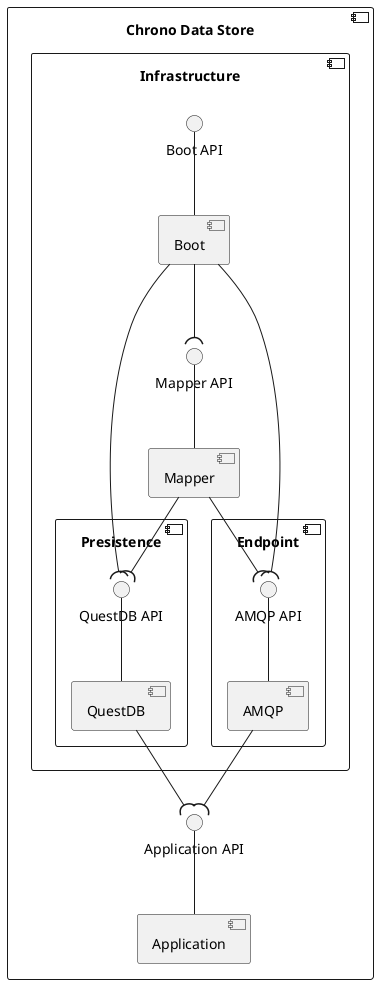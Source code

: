 @startuml logical-view-level3-chrono-data-store

skinparam Monochrome true

component "Chrono Data Store" {
    component "Application" as APP
    component "Infrastructure" as INFRA {
        component "Boot" as BOOT
        component "Mapper" as MAP
        component "Presistence" as PERSIST {
            component "QuestDB" as QUEST
            interface "QuestDB API" as QUEST_API
        }
        component "Endpoint" as ENDPOINT {
            component "AMQP" as AMQP
            interface "AMQP API" as AMQP_API
        }
        interface "Boot API" as BOOT_API
        interface "Mapper API" as MAP_API
    }
    interface "Application API" as APP_API

    MAP_API -- MAP
    QUEST_API -- QUEST
    AMQP_API -- AMQP
    APP_API -- APP
    BOOT_API -- BOOT

    AMQP --( APP_API
    QUEST --( APP_API
    BOOT --( QUEST_API
    BOOT --( AMQP_API
    BOOT --( MAP_API

    MAP --( AMQP_API
    MAP --( QUEST_API
}

@enduml
